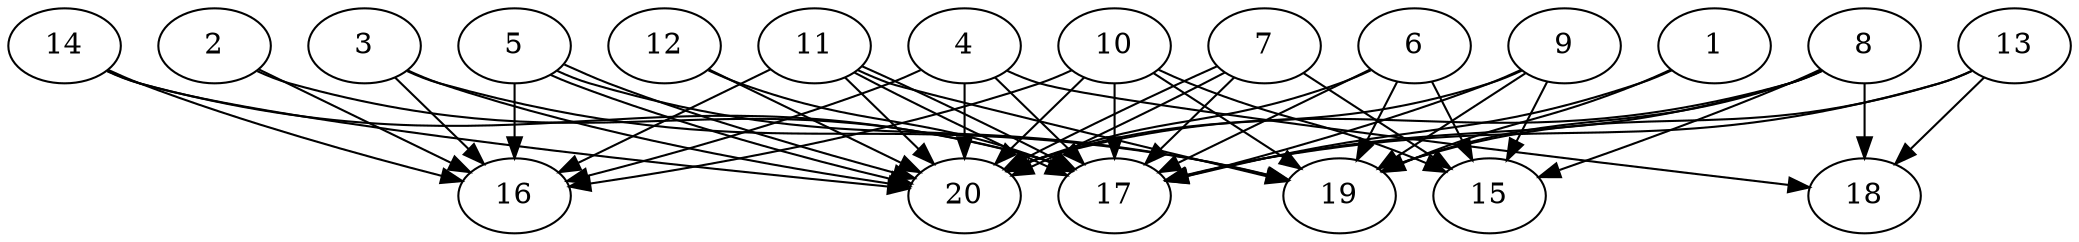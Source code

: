 // DAG automatically generated by daggen at Thu Oct  3 13:58:42 2019
// ./daggen --dot -n 20 --ccr 0.3 --fat 0.9 --regular 0.5 --density 0.9 --mindata 5242880 --maxdata 52428800 
digraph G {
  1 [size="35604480", alpha="0.04", expect_size="10681344"] 
  1 -> 17 [size ="10681344"]
  1 -> 19 [size ="10681344"]
  2 [size="66706773", alpha="0.16", expect_size="20012032"] 
  2 -> 16 [size ="20012032"]
  2 -> 17 [size ="20012032"]
  3 [size="58839040", alpha="0.15", expect_size="17651712"] 
  3 -> 16 [size ="17651712"]
  3 -> 19 [size ="17651712"]
  3 -> 20 [size ="17651712"]
  4 [size="47964160", alpha="0.16", expect_size="14389248"] 
  4 -> 16 [size ="14389248"]
  4 -> 17 [size ="14389248"]
  4 -> 18 [size ="14389248"]
  4 -> 20 [size ="14389248"]
  5 [size="114008747", alpha="0.00", expect_size="34202624"] 
  5 -> 16 [size ="34202624"]
  5 -> 19 [size ="34202624"]
  5 -> 20 [size ="34202624"]
  5 -> 20 [size ="34202624"]
  6 [size="103270400", alpha="0.15", expect_size="30981120"] 
  6 -> 15 [size ="30981120"]
  6 -> 17 [size ="30981120"]
  6 -> 19 [size ="30981120"]
  6 -> 20 [size ="30981120"]
  7 [size="31935147", alpha="0.05", expect_size="9580544"] 
  7 -> 15 [size ="9580544"]
  7 -> 17 [size ="9580544"]
  7 -> 20 [size ="9580544"]
  7 -> 20 [size ="9580544"]
  8 [size="118992213", alpha="0.09", expect_size="35697664"] 
  8 -> 15 [size ="35697664"]
  8 -> 17 [size ="35697664"]
  8 -> 18 [size ="35697664"]
  8 -> 19 [size ="35697664"]
  8 -> 20 [size ="35697664"]
  9 [size="154736640", alpha="0.17", expect_size="46420992"] 
  9 -> 15 [size ="46420992"]
  9 -> 17 [size ="46420992"]
  9 -> 19 [size ="46420992"]
  9 -> 20 [size ="46420992"]
  10 [size="19568640", alpha="0.08", expect_size="5870592"] 
  10 -> 15 [size ="5870592"]
  10 -> 16 [size ="5870592"]
  10 -> 17 [size ="5870592"]
  10 -> 19 [size ="5870592"]
  10 -> 20 [size ="5870592"]
  11 [size="162341547", alpha="0.10", expect_size="48702464"] 
  11 -> 16 [size ="48702464"]
  11 -> 17 [size ="48702464"]
  11 -> 17 [size ="48702464"]
  11 -> 19 [size ="48702464"]
  11 -> 20 [size ="48702464"]
  12 [size="35123200", alpha="0.12", expect_size="10536960"] 
  12 -> 17 [size ="10536960"]
  12 -> 20 [size ="10536960"]
  13 [size="163403093", alpha="0.03", expect_size="49020928"] 
  13 -> 17 [size ="49020928"]
  13 -> 18 [size ="49020928"]
  13 -> 19 [size ="49020928"]
  14 [size="122791253", alpha="0.03", expect_size="36837376"] 
  14 -> 16 [size ="36837376"]
  14 -> 17 [size ="36837376"]
  14 -> 20 [size ="36837376"]
  15 [size="92293120", alpha="0.12", expect_size="27687936"] 
  16 [size="95546027", alpha="0.12", expect_size="28663808"] 
  17 [size="54626987", alpha="0.09", expect_size="16388096"] 
  18 [size="90477227", alpha="0.02", expect_size="27143168"] 
  19 [size="159996587", alpha="0.12", expect_size="47998976"] 
  20 [size="136762027", alpha="0.08", expect_size="41028608"] 
}
